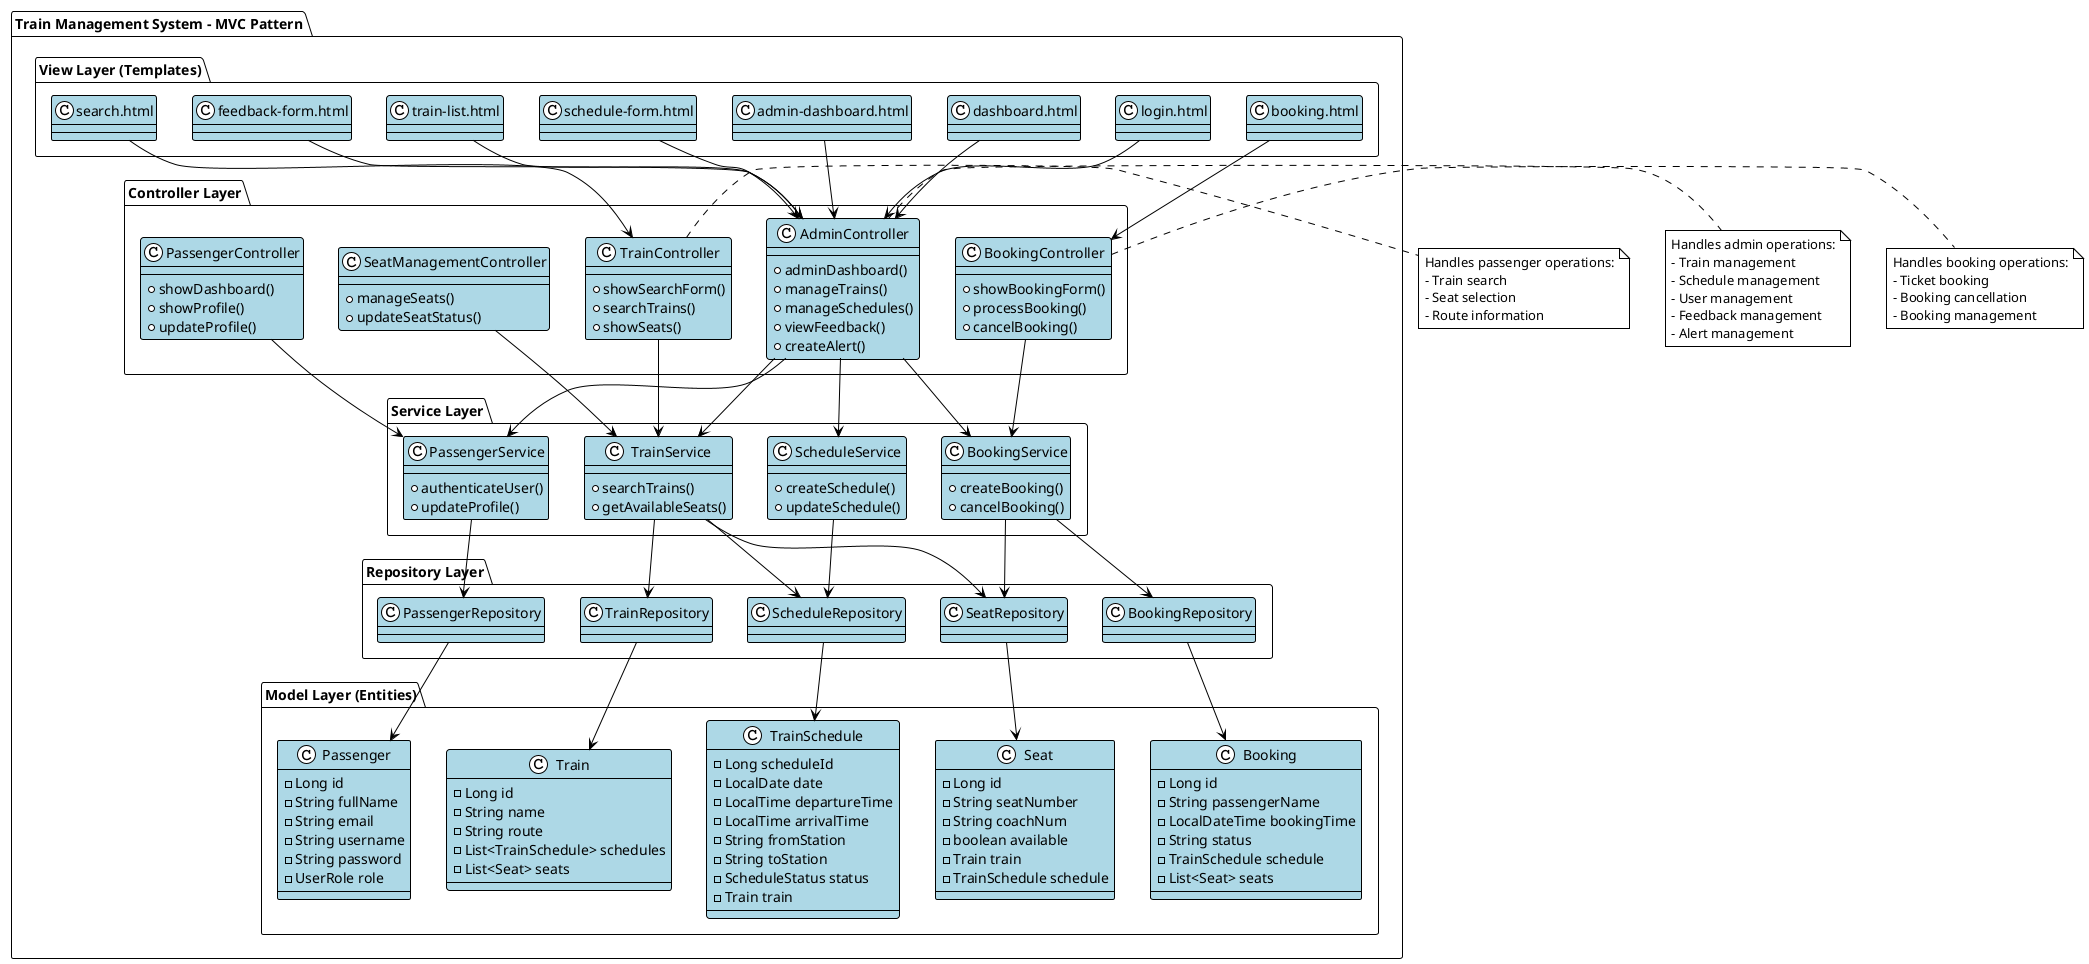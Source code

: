 @startuml MVC Pattern - Train Management System

!theme plain
skinparam backgroundColor white
skinparam classBackgroundColor lightblue
skinparam controllerBackgroundColor lightgreen
skinparam viewBackgroundColor lightyellow

package "Train Management System - MVC Pattern" {

    package "View Layer (Templates)" {
        class "login.html" as LoginView
        class "dashboard.html" as DashboardView
        class "search.html" as SearchView
        class "booking.html" as BookingView
        class "admin-dashboard.html" as AdminDashboardView
        class "schedule-form.html" as ScheduleFormView
        class "train-list.html" as TrainListView
        class "feedback-form.html" as FeedbackFormView
    }

    package "Controller Layer" {
        class "AdminController" as AdminCtrl {
            + adminDashboard()
            + manageTrains()
            + manageSchedules()
            + viewFeedback()
            + createAlert()
        }
        
        class "TrainController" as TrainCtrl {
            + showSearchForm()
            + searchTrains()
            + showSeats()
        }
        
        class "BookingController" as BookingCtrl {
            + showBookingForm()
            + processBooking()
            + cancelBooking()
        }
        
        class "PassengerController" as PassengerCtrl {
            + showDashboard()
            + showProfile()
            + updateProfile()
        }
        
        class "SeatManagementController" as SeatCtrl {
            + manageSeats()
            + updateSeatStatus()
        }
    }

    package "Model Layer (Entities)" {
        class "Train" as TrainModel {
            - Long id
            - String name
            - String route
            - List<TrainSchedule> schedules
            - List<Seat> seats
        }
        
        class "TrainSchedule" as ScheduleModel {
            - Long scheduleId
            - LocalDate date
            - LocalTime departureTime
            - LocalTime arrivalTime
            - String fromStation
            - String toStation
            - ScheduleStatus status
            - Train train
        }
        
        class "Passenger" as PassengerModel {
            - Long id
            - String fullName
            - String email
            - String username
            - String password
            - UserRole role
        }
        
        class "Booking" as BookingModel {
            - Long id
            - String passengerName
            - LocalDateTime bookingTime
            - String status
            - TrainSchedule schedule
            - List<Seat> seats
        }
        
        class "Seat" as SeatModel {
            - Long id
            - String seatNumber
            - String coachNum
            - boolean available
            - Train train
            - TrainSchedule schedule
        }
    }

    package "Service Layer" {
        class "TrainService" as TrainSvc {
            + searchTrains()
            + getAvailableSeats()
        }
        
        class "BookingService" as BookingSvc {
            + createBooking()
            + cancelBooking()
        }
        
        class "PassengerService" as PassengerSvc {
            + authenticateUser()
            + updateProfile()
        }
        
        class "ScheduleService" as ScheduleSvc {
            + createSchedule()
            + updateSchedule()
        }
    }

    package "Repository Layer" {
        class "TrainRepository" as TrainRepo
        class "ScheduleRepository" as ScheduleRepo
        class "PassengerRepository" as PassengerRepo
        class "BookingRepository" as BookingRepo
        class "SeatRepository" as SeatRepo
    }
}

' View-Controller relationships
LoginView --> AdminCtrl
DashboardView --> AdminCtrl
SearchView --> TrainCtrl
BookingView --> BookingCtrl
AdminDashboardView --> AdminCtrl
ScheduleFormView --> AdminCtrl
TrainListView --> AdminCtrl
FeedbackFormView --> AdminCtrl

' Controller-Service relationships
AdminCtrl --> TrainSvc
AdminCtrl --> BookingSvc
AdminCtrl --> PassengerSvc
AdminCtrl --> ScheduleSvc

TrainCtrl --> TrainSvc
BookingCtrl --> BookingSvc
PassengerCtrl --> PassengerSvc
SeatCtrl --> TrainSvc

' Service-Repository relationships
TrainSvc --> TrainRepo
TrainSvc --> ScheduleRepo
TrainSvc --> SeatRepo

BookingSvc --> BookingRepo
BookingSvc --> SeatRepo

PassengerSvc --> PassengerRepo
ScheduleSvc --> ScheduleRepo

' Repository-Model relationships
TrainRepo --> TrainModel
ScheduleRepo --> ScheduleModel
PassengerRepo --> PassengerModel
BookingRepo --> BookingModel
SeatRepo --> SeatModel

note right of AdminCtrl
    Handles admin operations:
    - Train management
    - Schedule management
    - User management
    - Feedback management
    - Alert management
end note

note right of TrainCtrl
    Handles passenger operations:
    - Train search
    - Seat selection
    - Route information
end note

note right of BookingCtrl
    Handles booking operations:
    - Ticket booking
    - Booking cancellation
    - Booking management
end note

@enduml

